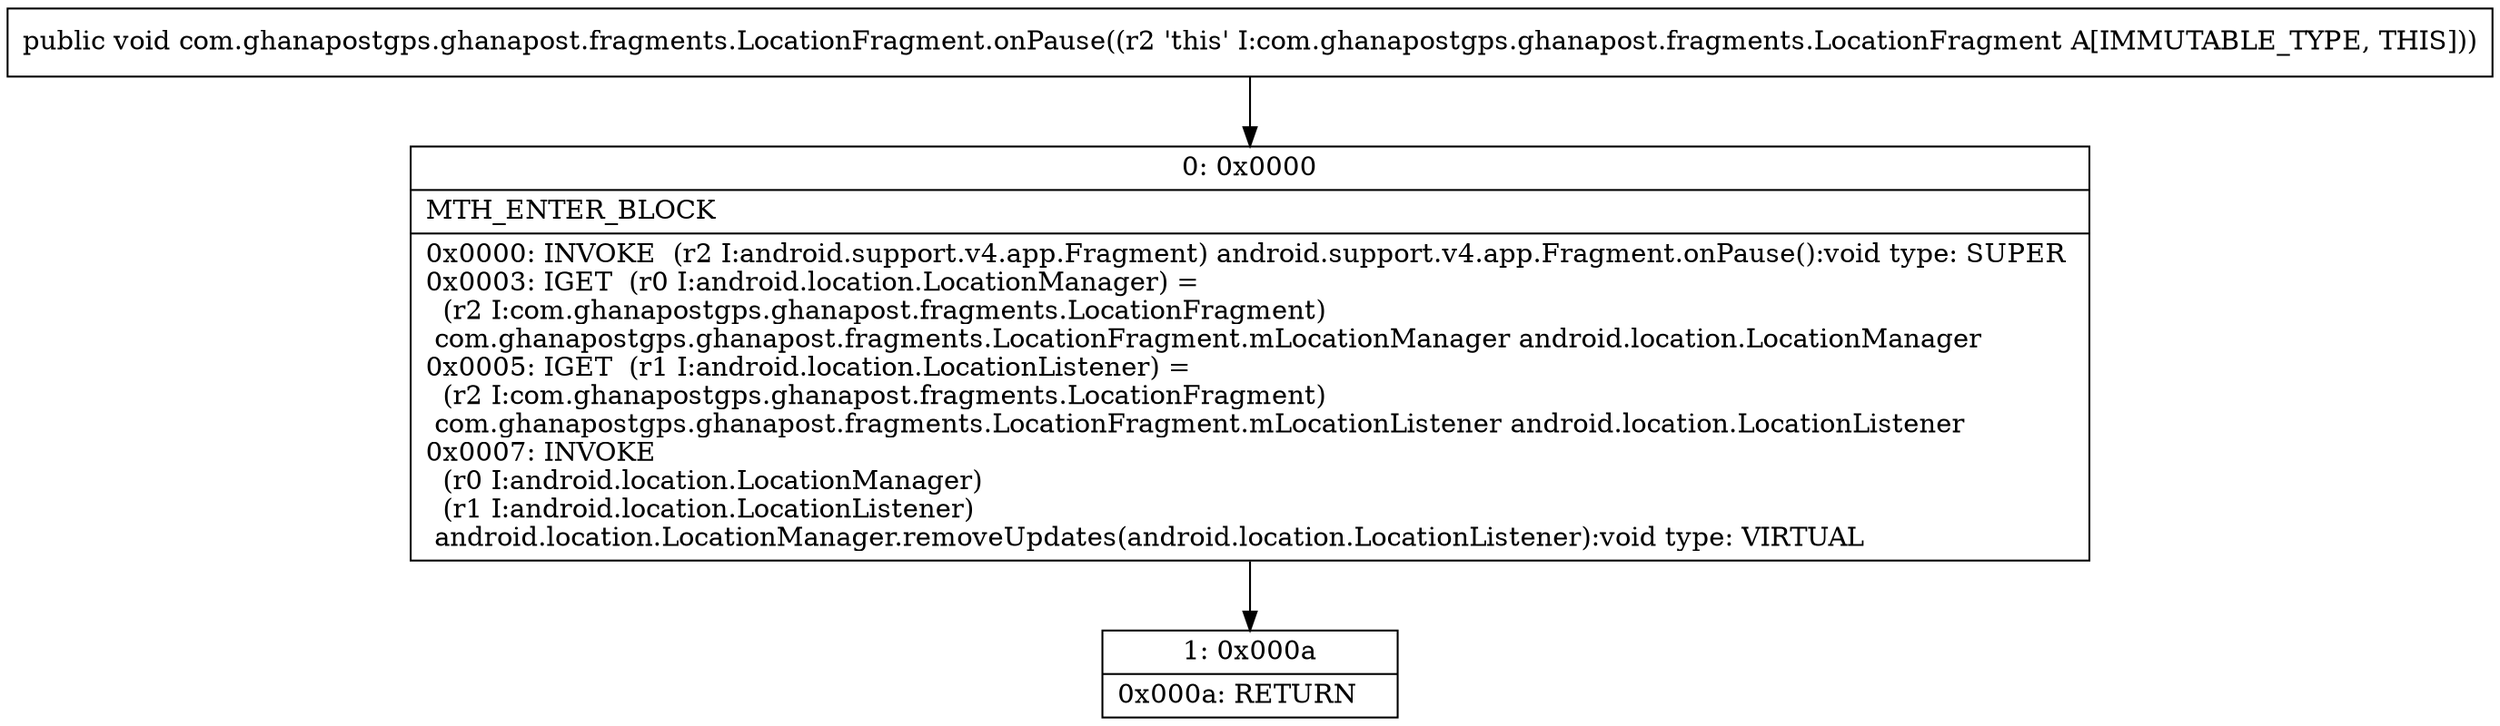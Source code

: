 digraph "CFG forcom.ghanapostgps.ghanapost.fragments.LocationFragment.onPause()V" {
Node_0 [shape=record,label="{0\:\ 0x0000|MTH_ENTER_BLOCK\l|0x0000: INVOKE  (r2 I:android.support.v4.app.Fragment) android.support.v4.app.Fragment.onPause():void type: SUPER \l0x0003: IGET  (r0 I:android.location.LocationManager) = \l  (r2 I:com.ghanapostgps.ghanapost.fragments.LocationFragment)\l com.ghanapostgps.ghanapost.fragments.LocationFragment.mLocationManager android.location.LocationManager \l0x0005: IGET  (r1 I:android.location.LocationListener) = \l  (r2 I:com.ghanapostgps.ghanapost.fragments.LocationFragment)\l com.ghanapostgps.ghanapost.fragments.LocationFragment.mLocationListener android.location.LocationListener \l0x0007: INVOKE  \l  (r0 I:android.location.LocationManager)\l  (r1 I:android.location.LocationListener)\l android.location.LocationManager.removeUpdates(android.location.LocationListener):void type: VIRTUAL \l}"];
Node_1 [shape=record,label="{1\:\ 0x000a|0x000a: RETURN   \l}"];
MethodNode[shape=record,label="{public void com.ghanapostgps.ghanapost.fragments.LocationFragment.onPause((r2 'this' I:com.ghanapostgps.ghanapost.fragments.LocationFragment A[IMMUTABLE_TYPE, THIS])) }"];
MethodNode -> Node_0;
Node_0 -> Node_1;
}

